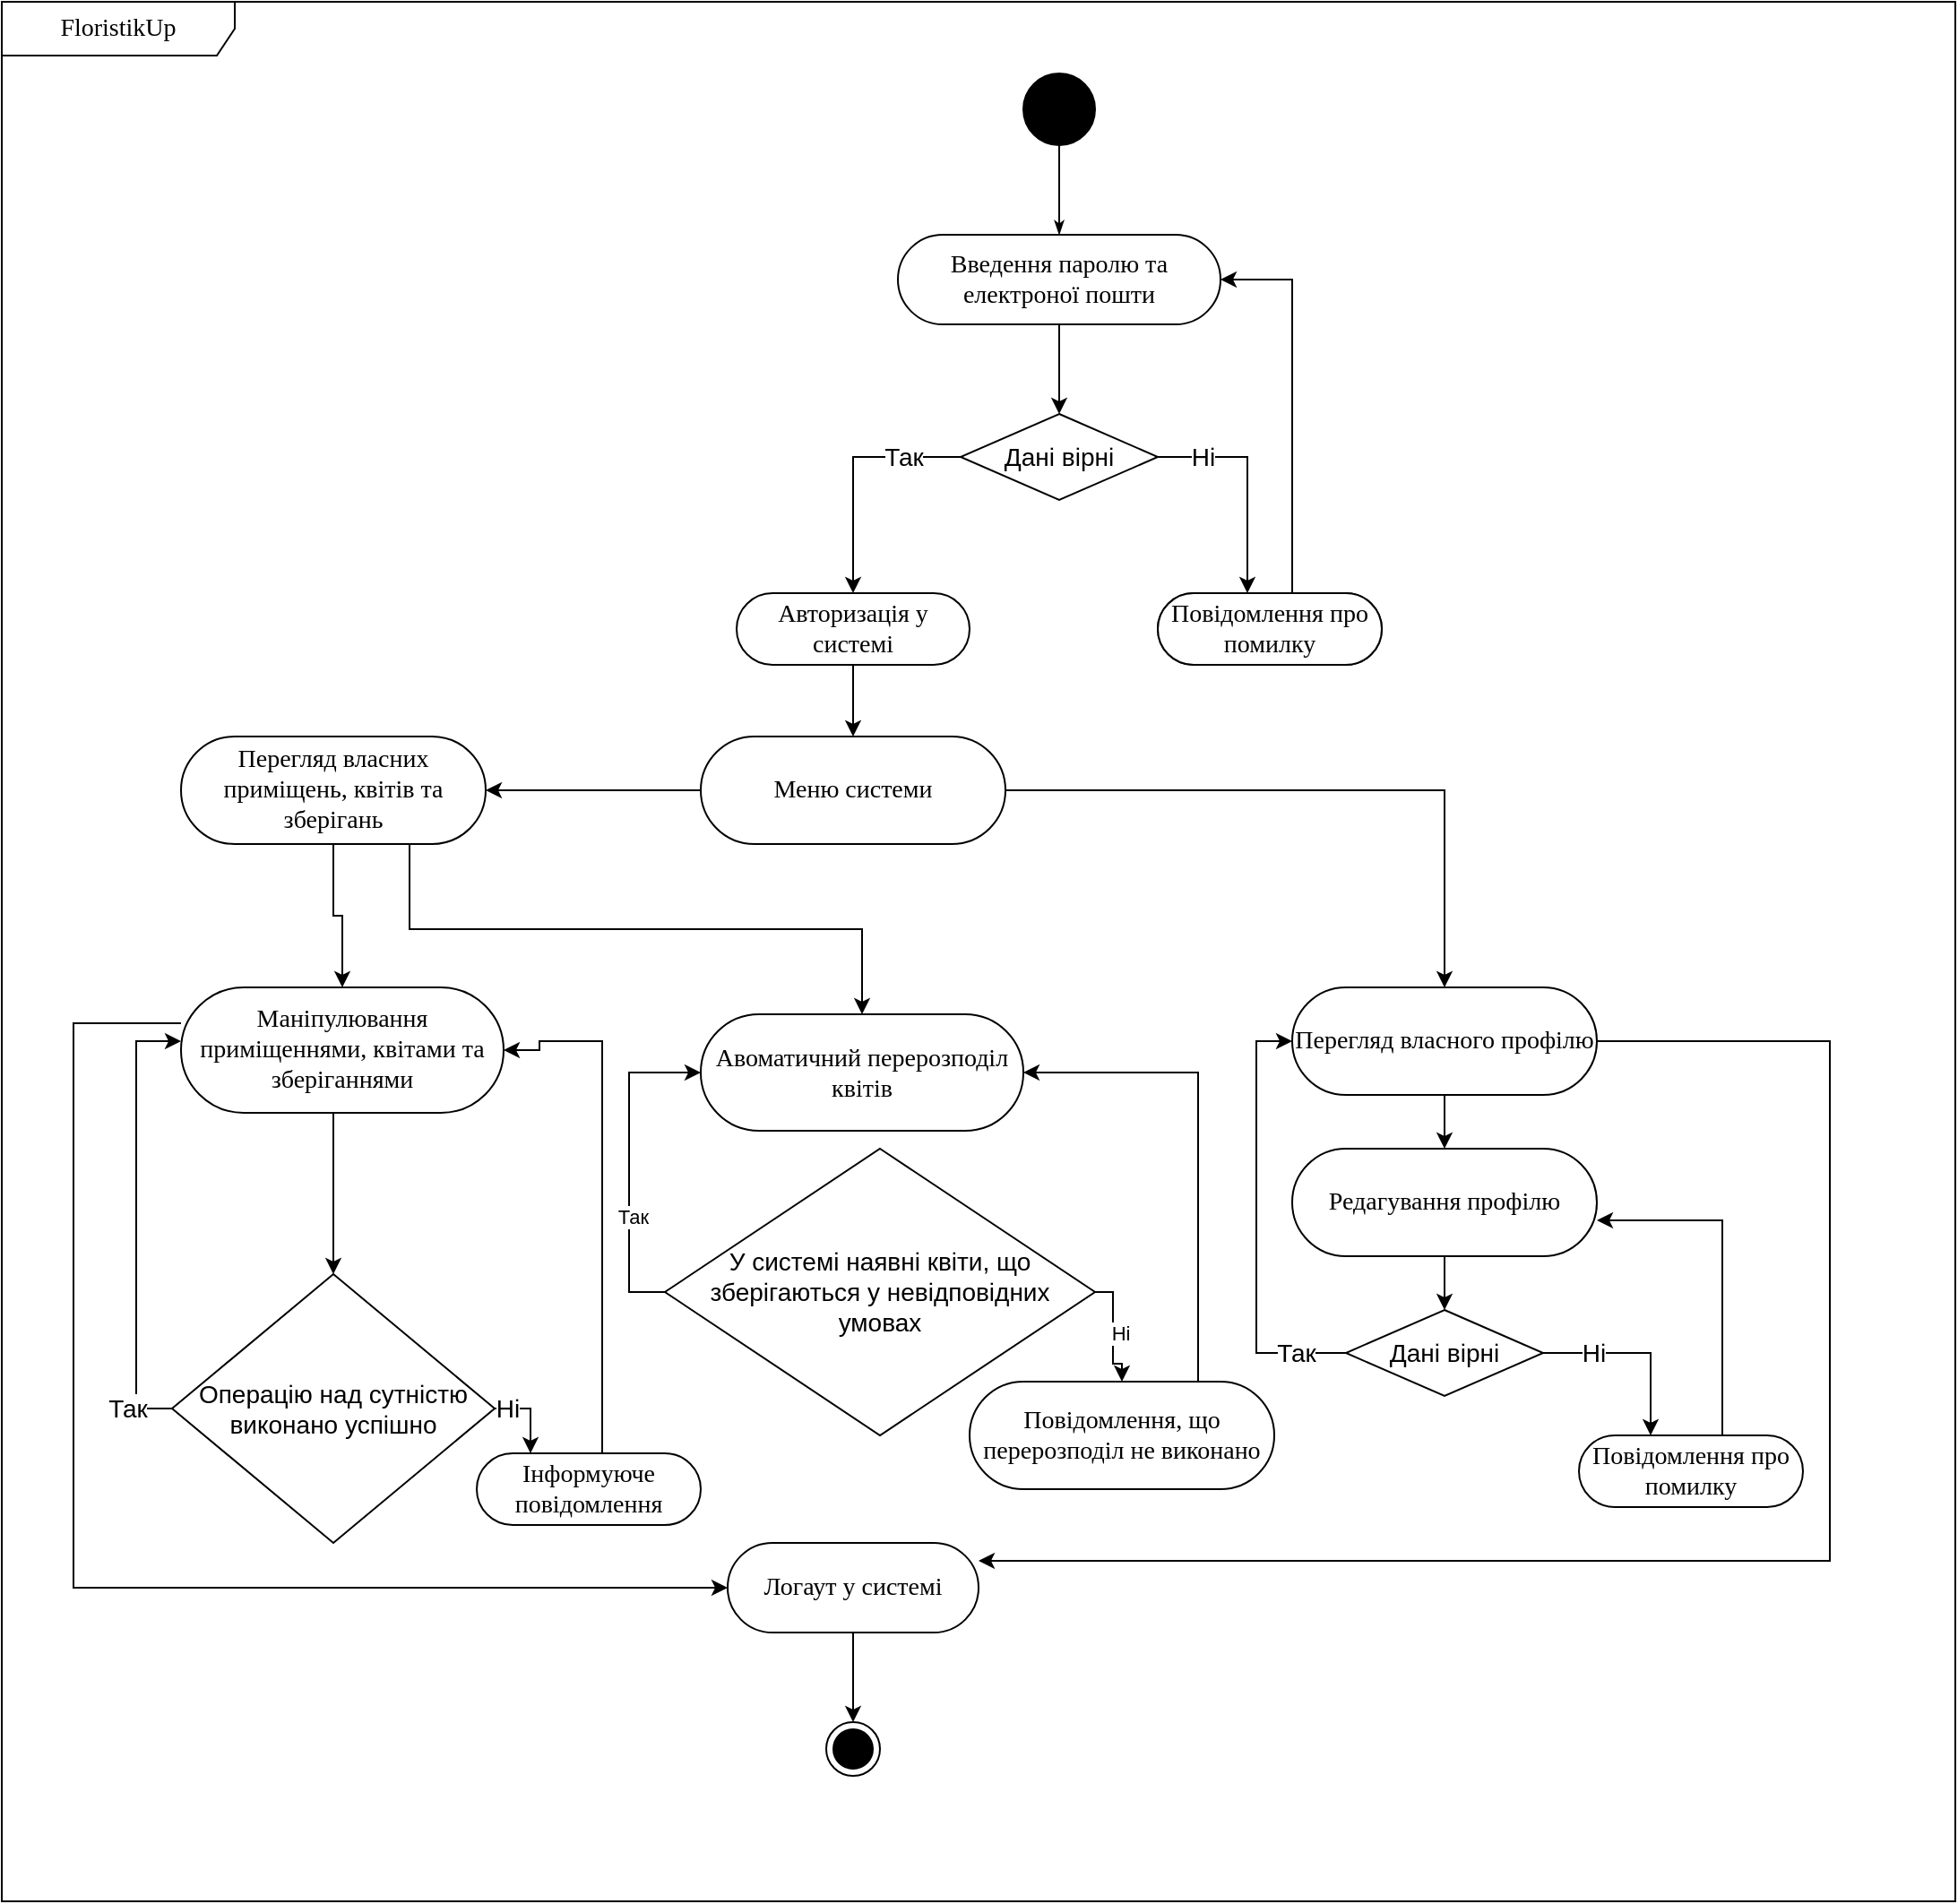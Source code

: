 <mxfile version="14.6.9" type="google"><diagram id="OdaPL60gjycrTcVD2qVi" name="Page-1"><mxGraphModel dx="1278" dy="580" grid="1" gridSize="10" guides="1" tooltips="1" connect="1" arrows="1" fold="1" page="1" pageScale="1" pageWidth="827" pageHeight="1169" math="0" shadow="0"><root><mxCell id="0"/><mxCell id="1" parent="0"/><mxCell id="_3J_I2pf_iDRa1giSWwF-2" value="&lt;font face=&quot;times new roman, serif&quot;&gt;&lt;span style=&quot;font-size: 14px&quot;&gt;FloristikUp&lt;/span&gt;&lt;/font&gt;" style="shape=umlFrame;whiteSpace=wrap;html=1;width=130;height=30;" parent="1" vertex="1"><mxGeometry x="540" y="20" width="1090" height="1060" as="geometry"/></mxCell><mxCell id="_3J_I2pf_iDRa1giSWwF-3" value="" style="ellipse;whiteSpace=wrap;html=1;rounded=0;shadow=0;comic=0;labelBackgroundColor=none;strokeWidth=1;fillColor=#000000;fontFamily=Verdana;fontSize=14;align=center;" parent="1" vertex="1"><mxGeometry x="1110.0" y="60" width="40" height="40" as="geometry"/></mxCell><mxCell id="_3J_I2pf_iDRa1giSWwF-4" style="edgeStyle=orthogonalEdgeStyle;rounded=0;orthogonalLoop=1;jettySize=auto;html=1;fontSize=14;fontStyle=0" parent="1" source="_3J_I2pf_iDRa1giSWwF-5" target="_3J_I2pf_iDRa1giSWwF-11" edge="1"><mxGeometry relative="1" as="geometry"/></mxCell><mxCell id="_3J_I2pf_iDRa1giSWwF-5" value="Введення паролю та електроної пошти" style="rounded=1;whiteSpace=wrap;html=1;shadow=0;comic=0;labelBackgroundColor=none;strokeWidth=1;fontFamily=Verdana;fontSize=14;align=center;arcSize=50;fontStyle=0" parent="1" vertex="1"><mxGeometry x="1040" y="150" width="180" height="50" as="geometry"/></mxCell><mxCell id="_3J_I2pf_iDRa1giSWwF-6" style="edgeStyle=orthogonalEdgeStyle;rounded=0;html=1;labelBackgroundColor=none;startArrow=none;startFill=0;startSize=5;endArrow=classicThin;endFill=1;endSize=5;jettySize=auto;orthogonalLoop=1;strokeWidth=1;fontFamily=Verdana;fontSize=14;fontStyle=0" parent="1" source="_3J_I2pf_iDRa1giSWwF-3" target="_3J_I2pf_iDRa1giSWwF-5" edge="1"><mxGeometry relative="1" as="geometry"/></mxCell><mxCell id="_3J_I2pf_iDRa1giSWwF-7" style="edgeStyle=orthogonalEdgeStyle;rounded=0;orthogonalLoop=1;jettySize=auto;html=1;fontSize=14;fontStyle=0" parent="1" source="_3J_I2pf_iDRa1giSWwF-11" target="_3J_I2pf_iDRa1giSWwF-13" edge="1"><mxGeometry relative="1" as="geometry"><Array as="points"><mxPoint x="1015.0" y="274"/></Array></mxGeometry></mxCell><mxCell id="_3J_I2pf_iDRa1giSWwF-8" value="Так" style="edgeLabel;html=1;align=center;verticalAlign=middle;resizable=0;points=[];fontSize=14;fontStyle=0" parent="_3J_I2pf_iDRa1giSWwF-7" vertex="1" connectable="0"><mxGeometry x="-0.341" relative="1" as="geometry"><mxPoint x="13" as="offset"/></mxGeometry></mxCell><mxCell id="_3J_I2pf_iDRa1giSWwF-9" style="edgeStyle=orthogonalEdgeStyle;rounded=0;orthogonalLoop=1;jettySize=auto;html=1;fontSize=14;fontStyle=0" parent="1" source="_3J_I2pf_iDRa1giSWwF-11" target="_3J_I2pf_iDRa1giSWwF-15" edge="1"><mxGeometry relative="1" as="geometry"><Array as="points"><mxPoint x="1235.0" y="274"/></Array></mxGeometry></mxCell><mxCell id="_3J_I2pf_iDRa1giSWwF-10" value="Ні" style="edgeLabel;html=1;align=center;verticalAlign=middle;resizable=0;points=[];fontSize=14;fontStyle=0" parent="_3J_I2pf_iDRa1giSWwF-9" vertex="1" connectable="0"><mxGeometry x="-0.315" relative="1" as="geometry"><mxPoint x="-18" as="offset"/></mxGeometry></mxCell><mxCell id="_3J_I2pf_iDRa1giSWwF-11" value="Дані вірні" style="rhombus;whiteSpace=wrap;html=1;fontSize=14;fontStyle=0" parent="1" vertex="1"><mxGeometry x="1075.0" y="250" width="110" height="48" as="geometry"/></mxCell><mxCell id="_3J_I2pf_iDRa1giSWwF-12" style="edgeStyle=orthogonalEdgeStyle;rounded=0;orthogonalLoop=1;jettySize=auto;html=1;exitX=0.5;exitY=1;exitDx=0;exitDy=0;" parent="1" edge="1"><mxGeometry relative="1" as="geometry"><mxPoint x="1015" y="490" as="targetPoint"/><mxPoint x="1015" y="480" as="sourcePoint"/></mxGeometry></mxCell><mxCell id="_3J_I2pf_iDRa1giSWwF-13" value="Авторизація у системі" style="rounded=1;whiteSpace=wrap;html=1;shadow=0;comic=0;labelBackgroundColor=none;strokeWidth=1;fontFamily=Verdana;fontSize=14;align=center;arcSize=50;fontStyle=0" parent="1" vertex="1"><mxGeometry x="950.0" y="350" width="130" height="40" as="geometry"/></mxCell><mxCell id="_3J_I2pf_iDRa1giSWwF-14" style="edgeStyle=orthogonalEdgeStyle;rounded=0;orthogonalLoop=1;jettySize=auto;html=1;fontSize=14;" parent="1" source="_3J_I2pf_iDRa1giSWwF-15" target="_3J_I2pf_iDRa1giSWwF-5" edge="1"><mxGeometry relative="1" as="geometry"><Array as="points"><mxPoint x="1260.0" y="175"/></Array></mxGeometry></mxCell><mxCell id="_3J_I2pf_iDRa1giSWwF-15" value="Повідомлення про помилку" style="rounded=1;whiteSpace=wrap;html=1;shadow=0;comic=0;labelBackgroundColor=none;strokeWidth=1;fontFamily=Verdana;fontSize=14;align=center;arcSize=50;fontStyle=0" parent="1" vertex="1"><mxGeometry x="1185.0" y="350" width="125" height="40" as="geometry"/></mxCell><mxCell id="_3J_I2pf_iDRa1giSWwF-16" style="edgeStyle=orthogonalEdgeStyle;rounded=0;orthogonalLoop=1;jettySize=auto;html=1;exitX=0;exitY=0.5;exitDx=0;exitDy=0;entryX=1;entryY=0.5;entryDx=0;entryDy=0;" parent="1" source="_3J_I2pf_iDRa1giSWwF-18" target="_3J_I2pf_iDRa1giSWwF-56" edge="1"><mxGeometry relative="1" as="geometry"/></mxCell><mxCell id="_3J_I2pf_iDRa1giSWwF-17" style="edgeStyle=orthogonalEdgeStyle;rounded=0;orthogonalLoop=1;jettySize=auto;html=1;exitX=1;exitY=0.5;exitDx=0;exitDy=0;" parent="1" source="_3J_I2pf_iDRa1giSWwF-18" target="_3J_I2pf_iDRa1giSWwF-25" edge="1"><mxGeometry relative="1" as="geometry"/></mxCell><mxCell id="_3J_I2pf_iDRa1giSWwF-18" value="&lt;font style=&quot;font-size: 14px&quot;&gt;Меню системи&lt;/font&gt;" style="rounded=1;whiteSpace=wrap;html=1;shadow=0;comic=0;labelBackgroundColor=none;strokeWidth=1;fontFamily=Verdana;fontSize=14;align=center;arcSize=50;fontStyle=0" parent="1" vertex="1"><mxGeometry x="930.0" y="430" width="170" height="60" as="geometry"/></mxCell><mxCell id="_3J_I2pf_iDRa1giSWwF-19" value="Повідомлення про помилку" style="rounded=1;whiteSpace=wrap;html=1;shadow=0;comic=0;labelBackgroundColor=none;strokeWidth=1;fontFamily=Verdana;fontSize=14;align=center;arcSize=50;fontStyle=0" parent="1" vertex="1"><mxGeometry x="1185.0" y="350" width="125" height="40" as="geometry"/></mxCell><mxCell id="_3J_I2pf_iDRa1giSWwF-20" style="edgeStyle=orthogonalEdgeStyle;rounded=0;orthogonalLoop=1;jettySize=auto;html=1;fontSize=14;entryX=0.5;entryY=0;entryDx=0;entryDy=0;" parent="1" source="_3J_I2pf_iDRa1giSWwF-22" target="_3J_I2pf_iDRa1giSWwF-35" edge="1"><mxGeometry relative="1" as="geometry"><mxPoint x="725" y="660" as="targetPoint"/><Array as="points"><mxPoint x="725" y="730"/></Array></mxGeometry></mxCell><mxCell id="_3J_I2pf_iDRa1giSWwF-21" style="edgeStyle=orthogonalEdgeStyle;rounded=0;orthogonalLoop=1;jettySize=auto;html=1;fontSize=14;" parent="1" source="_3J_I2pf_iDRa1giSWwF-22" target="_3J_I2pf_iDRa1giSWwF-43" edge="1"><mxGeometry relative="1" as="geometry"><Array as="points"><mxPoint x="580.0" y="590"/><mxPoint x="580.0" y="905"/></Array></mxGeometry></mxCell><mxCell id="_3J_I2pf_iDRa1giSWwF-22" value="&lt;font style=&quot;font-size: 14px&quot;&gt;Маніпулювання приміщеннями, квітами та зберіганнями&lt;/font&gt;" style="rounded=1;whiteSpace=wrap;html=1;shadow=0;comic=0;labelBackgroundColor=none;strokeWidth=1;fontFamily=Verdana;fontSize=14;align=center;arcSize=50;fontStyle=0" parent="1" vertex="1"><mxGeometry x="640" y="570" width="180" height="70" as="geometry"/></mxCell><mxCell id="_3J_I2pf_iDRa1giSWwF-23" style="edgeStyle=orthogonalEdgeStyle;rounded=0;orthogonalLoop=1;jettySize=auto;html=1;fontSize=14;" parent="1" source="_3J_I2pf_iDRa1giSWwF-25" target="_3J_I2pf_iDRa1giSWwF-27" edge="1"><mxGeometry relative="1" as="geometry"/></mxCell><mxCell id="_3J_I2pf_iDRa1giSWwF-24" style="edgeStyle=orthogonalEdgeStyle;rounded=0;orthogonalLoop=1;jettySize=auto;html=1;fontSize=14;" parent="1" source="_3J_I2pf_iDRa1giSWwF-25" target="_3J_I2pf_iDRa1giSWwF-43" edge="1"><mxGeometry relative="1" as="geometry"><Array as="points"><mxPoint x="1560.0" y="600"/><mxPoint x="1560.0" y="890"/></Array></mxGeometry></mxCell><mxCell id="_3J_I2pf_iDRa1giSWwF-25" value="Перегляд власного профілю" style="rounded=1;whiteSpace=wrap;html=1;shadow=0;comic=0;labelBackgroundColor=none;strokeWidth=1;fontFamily=Verdana;fontSize=14;align=center;arcSize=50;fontStyle=0" parent="1" vertex="1"><mxGeometry x="1260.0" y="570" width="170" height="60" as="geometry"/></mxCell><mxCell id="_3J_I2pf_iDRa1giSWwF-26" style="edgeStyle=orthogonalEdgeStyle;rounded=0;orthogonalLoop=1;jettySize=auto;html=1;fontSize=14;" parent="1" source="_3J_I2pf_iDRa1giSWwF-27" target="_3J_I2pf_iDRa1giSWwF-28" edge="1"><mxGeometry relative="1" as="geometry"/></mxCell><mxCell id="_3J_I2pf_iDRa1giSWwF-27" value="Редагування профілю" style="rounded=1;whiteSpace=wrap;html=1;shadow=0;comic=0;labelBackgroundColor=none;strokeWidth=1;fontFamily=Verdana;fontSize=14;align=center;arcSize=50;fontStyle=0" parent="1" vertex="1"><mxGeometry x="1260.0" y="660" width="170" height="60" as="geometry"/></mxCell><mxCell id="_3J_I2pf_iDRa1giSWwF-28" value="Дані вірні" style="rhombus;whiteSpace=wrap;html=1;fontSize=14;fontStyle=0" parent="1" vertex="1"><mxGeometry x="1290.0" y="750" width="110" height="48" as="geometry"/></mxCell><mxCell id="_3J_I2pf_iDRa1giSWwF-29" style="edgeStyle=orthogonalEdgeStyle;rounded=0;orthogonalLoop=1;jettySize=auto;html=1;fontSize=14;fontStyle=0" parent="1" source="_3J_I2pf_iDRa1giSWwF-28" target="_3J_I2pf_iDRa1giSWwF-32" edge="1"><mxGeometry relative="1" as="geometry"><mxPoint x="1190.0" y="759" as="sourcePoint"/><mxPoint x="1240" y="835" as="targetPoint"/><Array as="points"><mxPoint x="1460.0" y="774"/></Array></mxGeometry></mxCell><mxCell id="_3J_I2pf_iDRa1giSWwF-30" value="Ні" style="edgeLabel;html=1;align=center;verticalAlign=middle;resizable=0;points=[];fontSize=14;fontStyle=0" parent="_3J_I2pf_iDRa1giSWwF-29" vertex="1" connectable="0"><mxGeometry x="-0.315" relative="1" as="geometry"><mxPoint x="-8.98" y="0.06" as="offset"/></mxGeometry></mxCell><mxCell id="_3J_I2pf_iDRa1giSWwF-31" style="edgeStyle=orthogonalEdgeStyle;rounded=0;orthogonalLoop=1;jettySize=auto;html=1;fontSize=14;" parent="1" source="_3J_I2pf_iDRa1giSWwF-32" target="_3J_I2pf_iDRa1giSWwF-27" edge="1"><mxGeometry relative="1" as="geometry"><mxPoint x="1265" y="835" as="sourcePoint"/><mxPoint x="1085.0" y="660" as="targetPoint"/><Array as="points"><mxPoint x="1500.0" y="700"/></Array></mxGeometry></mxCell><mxCell id="_3J_I2pf_iDRa1giSWwF-32" value="Повідомлення про помилку" style="rounded=1;whiteSpace=wrap;html=1;shadow=0;comic=0;labelBackgroundColor=none;strokeWidth=1;fontFamily=Verdana;fontSize=14;align=center;arcSize=50;fontStyle=0" parent="1" vertex="1"><mxGeometry x="1420.0" y="820" width="125" height="40" as="geometry"/></mxCell><mxCell id="_3J_I2pf_iDRa1giSWwF-33" style="edgeStyle=orthogonalEdgeStyle;rounded=0;orthogonalLoop=1;jettySize=auto;html=1;fontSize=14;" parent="1" source="_3J_I2pf_iDRa1giSWwF-28" target="_3J_I2pf_iDRa1giSWwF-25" edge="1"><mxGeometry relative="1" as="geometry"><mxPoint x="920.0" y="580" as="targetPoint"/><Array as="points"><mxPoint x="1240.0" y="774"/><mxPoint x="1240.0" y="600"/></Array></mxGeometry></mxCell><mxCell id="_3J_I2pf_iDRa1giSWwF-34" value="Так" style="edgeLabel;html=1;align=center;verticalAlign=middle;resizable=0;points=[];fontSize=14;" parent="_3J_I2pf_iDRa1giSWwF-33" vertex="1" connectable="0"><mxGeometry x="-0.848" y="2" relative="1" as="geometry"><mxPoint x="-10.13" y="-1.94" as="offset"/></mxGeometry></mxCell><mxCell id="_3J_I2pf_iDRa1giSWwF-35" value="Операцію над сутністю виконано успішно" style="rhombus;whiteSpace=wrap;html=1;fontSize=14;fontStyle=0" parent="1" vertex="1"><mxGeometry x="635" y="730" width="180" height="150" as="geometry"/></mxCell><mxCell id="_3J_I2pf_iDRa1giSWwF-36" style="edgeStyle=orthogonalEdgeStyle;rounded=0;orthogonalLoop=1;jettySize=auto;html=1;fontSize=14;fontStyle=0" parent="1" source="_3J_I2pf_iDRa1giSWwF-35" target="_3J_I2pf_iDRa1giSWwF-39" edge="1"><mxGeometry relative="1" as="geometry"><mxPoint x="565.0" y="759" as="sourcePoint"/><mxPoint x="615.0" y="835" as="targetPoint"/><Array as="points"><mxPoint x="835" y="805"/></Array></mxGeometry></mxCell><mxCell id="_3J_I2pf_iDRa1giSWwF-37" value="Ні" style="edgeLabel;html=1;align=center;verticalAlign=middle;resizable=0;points=[];fontSize=14;fontStyle=0" parent="_3J_I2pf_iDRa1giSWwF-36" vertex="1" connectable="0"><mxGeometry x="-0.315" relative="1" as="geometry"><mxPoint x="-8.98" y="0.06" as="offset"/></mxGeometry></mxCell><mxCell id="_3J_I2pf_iDRa1giSWwF-38" style="edgeStyle=orthogonalEdgeStyle;rounded=0;orthogonalLoop=1;jettySize=auto;html=1;fontSize=14;entryX=1;entryY=0.5;entryDx=0;entryDy=0;" parent="1" source="_3J_I2pf_iDRa1giSWwF-39" edge="1" target="_3J_I2pf_iDRa1giSWwF-22"><mxGeometry relative="1" as="geometry"><mxPoint x="640.0" y="835" as="sourcePoint"/><mxPoint x="810" y="600" as="targetPoint"/><Array as="points"><mxPoint x="875" y="600"/><mxPoint x="840" y="600"/><mxPoint x="840" y="605"/></Array></mxGeometry></mxCell><mxCell id="_3J_I2pf_iDRa1giSWwF-39" value="Інформуюче&lt;br&gt;повідомлення" style="rounded=1;whiteSpace=wrap;html=1;shadow=0;comic=0;labelBackgroundColor=none;strokeWidth=1;fontFamily=Verdana;fontSize=14;align=center;arcSize=50;fontStyle=0" parent="1" vertex="1"><mxGeometry x="805.0" y="830" width="125" height="40" as="geometry"/></mxCell><mxCell id="_3J_I2pf_iDRa1giSWwF-40" style="edgeStyle=orthogonalEdgeStyle;rounded=0;orthogonalLoop=1;jettySize=auto;html=1;fontSize=14;" parent="1" source="_3J_I2pf_iDRa1giSWwF-35" target="_3J_I2pf_iDRa1giSWwF-22" edge="1"><mxGeometry relative="1" as="geometry"><mxPoint x="295.0" y="580" as="targetPoint"/><Array as="points"><mxPoint x="615" y="805"/><mxPoint x="615" y="600"/></Array></mxGeometry></mxCell><mxCell id="_3J_I2pf_iDRa1giSWwF-41" value="Так" style="edgeLabel;html=1;align=center;verticalAlign=middle;resizable=0;points=[];fontSize=14;" parent="_3J_I2pf_iDRa1giSWwF-40" vertex="1" connectable="0"><mxGeometry x="-0.848" y="2" relative="1" as="geometry"><mxPoint x="-6.13" y="-1.94" as="offset"/></mxGeometry></mxCell><mxCell id="_3J_I2pf_iDRa1giSWwF-42" value="" style="ellipse;html=1;shape=endState;fillColor=#000000;rounded=1;shadow=0;comic=0;labelBackgroundColor=none;fontFamily=Verdana;fontSize=14;fontColor=#000000;align=center;" parent="1" vertex="1"><mxGeometry x="1000.0" y="980" width="30" height="30" as="geometry"/></mxCell><mxCell id="_3J_I2pf_iDRa1giSWwF-43" value="Логаут у системі" style="rounded=1;whiteSpace=wrap;html=1;shadow=0;comic=0;labelBackgroundColor=none;strokeWidth=1;fontFamily=Verdana;fontSize=14;align=center;arcSize=50;fontStyle=0" parent="1" vertex="1"><mxGeometry x="945.0" y="880" width="140" height="50" as="geometry"/></mxCell><mxCell id="_3J_I2pf_iDRa1giSWwF-44" style="edgeStyle=orthogonalEdgeStyle;rounded=0;orthogonalLoop=1;jettySize=auto;html=1;fontSize=14;entryX=0.5;entryY=0;entryDx=0;entryDy=0;" parent="1" source="_3J_I2pf_iDRa1giSWwF-43" target="_3J_I2pf_iDRa1giSWwF-42" edge="1"><mxGeometry relative="1" as="geometry"><mxPoint x="675.0" y="900" as="targetPoint"/></mxGeometry></mxCell><mxCell id="_3J_I2pf_iDRa1giSWwF-45" value="Авоматичний перерозподіл квітів" style="rounded=1;whiteSpace=wrap;html=1;shadow=0;comic=0;labelBackgroundColor=none;strokeWidth=1;fontFamily=Verdana;fontSize=14;align=center;arcSize=50;fontStyle=0" parent="1" vertex="1"><mxGeometry x="930" y="585" width="180" height="65" as="geometry"/></mxCell><mxCell id="_3J_I2pf_iDRa1giSWwF-46" style="edgeStyle=orthogonalEdgeStyle;rounded=0;orthogonalLoop=1;jettySize=auto;html=1;exitX=0;exitY=0.5;exitDx=0;exitDy=0;entryX=0;entryY=0.5;entryDx=0;entryDy=0;" parent="1" source="_3J_I2pf_iDRa1giSWwF-50" target="_3J_I2pf_iDRa1giSWwF-45" edge="1"><mxGeometry relative="1" as="geometry"/></mxCell><mxCell id="_3J_I2pf_iDRa1giSWwF-47" value="Так" style="edgeLabel;html=1;align=center;verticalAlign=middle;resizable=0;points=[];" parent="_3J_I2pf_iDRa1giSWwF-46" vertex="1" connectable="0"><mxGeometry x="-0.322" y="-2" relative="1" as="geometry"><mxPoint as="offset"/></mxGeometry></mxCell><mxCell id="_3J_I2pf_iDRa1giSWwF-48" style="edgeStyle=orthogonalEdgeStyle;rounded=0;orthogonalLoop=1;jettySize=auto;html=1;exitX=1;exitY=0.5;exitDx=0;exitDy=0;entryX=0.5;entryY=0;entryDx=0;entryDy=0;" parent="1" source="_3J_I2pf_iDRa1giSWwF-50" target="_3J_I2pf_iDRa1giSWwF-52" edge="1"><mxGeometry relative="1" as="geometry"><mxPoint x="1160" y="770" as="targetPoint"/><Array as="points"><mxPoint x="1160" y="740"/><mxPoint x="1160" y="780"/><mxPoint x="1165" y="780"/></Array></mxGeometry></mxCell><mxCell id="_3J_I2pf_iDRa1giSWwF-49" value="Ні" style="edgeLabel;html=1;align=center;verticalAlign=middle;resizable=0;points=[];" parent="_3J_I2pf_iDRa1giSWwF-48" vertex="1" connectable="0"><mxGeometry x="0.014" y="4" relative="1" as="geometry"><mxPoint as="offset"/></mxGeometry></mxCell><mxCell id="_3J_I2pf_iDRa1giSWwF-50" value="У системі наявні квіти, що зберігаються у невідповідних умовах" style="rhombus;whiteSpace=wrap;html=1;fontSize=14;fontStyle=0" parent="1" vertex="1"><mxGeometry x="910" y="660" width="240" height="160" as="geometry"/></mxCell><mxCell id="_3J_I2pf_iDRa1giSWwF-51" style="edgeStyle=orthogonalEdgeStyle;rounded=0;orthogonalLoop=1;jettySize=auto;html=1;exitX=0.75;exitY=0;exitDx=0;exitDy=0;entryX=1;entryY=0.5;entryDx=0;entryDy=0;" parent="1" source="_3J_I2pf_iDRa1giSWwF-52" target="_3J_I2pf_iDRa1giSWwF-45" edge="1"><mxGeometry relative="1" as="geometry"/></mxCell><mxCell id="_3J_I2pf_iDRa1giSWwF-52" value="&lt;font style=&quot;font-size: 14px&quot;&gt;Повідомлення, що перерозподіл не виконано&lt;/font&gt;" style="rounded=1;whiteSpace=wrap;html=1;shadow=0;comic=0;labelBackgroundColor=none;strokeWidth=1;fontFamily=Verdana;fontSize=14;align=center;arcSize=50;fontStyle=0" parent="1" vertex="1"><mxGeometry x="1080" y="790" width="170" height="60" as="geometry"/></mxCell><mxCell id="_3J_I2pf_iDRa1giSWwF-53" style="edgeStyle=orthogonalEdgeStyle;rounded=0;orthogonalLoop=1;jettySize=auto;html=1;exitX=0.5;exitY=1;exitDx=0;exitDy=0;entryX=0.5;entryY=0;entryDx=0;entryDy=0;" parent="1" source="_3J_I2pf_iDRa1giSWwF-13" target="_3J_I2pf_iDRa1giSWwF-18" edge="1"><mxGeometry relative="1" as="geometry"><mxPoint x="1015" y="420" as="targetPoint"/><mxPoint x="1015" y="390" as="sourcePoint"/></mxGeometry></mxCell><mxCell id="_3J_I2pf_iDRa1giSWwF-54" style="edgeStyle=orthogonalEdgeStyle;rounded=0;orthogonalLoop=1;jettySize=auto;html=1;exitX=0.5;exitY=1;exitDx=0;exitDy=0;entryX=0.5;entryY=0;entryDx=0;entryDy=0;" parent="1" source="_3J_I2pf_iDRa1giSWwF-56" target="_3J_I2pf_iDRa1giSWwF-22" edge="1"><mxGeometry relative="1" as="geometry"/></mxCell><mxCell id="_3J_I2pf_iDRa1giSWwF-55" style="edgeStyle=orthogonalEdgeStyle;rounded=0;orthogonalLoop=1;jettySize=auto;html=1;exitX=0.75;exitY=1;exitDx=0;exitDy=0;entryX=0.5;entryY=0;entryDx=0;entryDy=0;" parent="1" source="_3J_I2pf_iDRa1giSWwF-56" target="_3J_I2pf_iDRa1giSWwF-45" edge="1"><mxGeometry relative="1" as="geometry"/></mxCell><mxCell id="_3J_I2pf_iDRa1giSWwF-56" value="&lt;font style=&quot;font-size: 14px&quot;&gt;Перегляд власних приміщень, квітів та зберігань&lt;/font&gt;" style="rounded=1;whiteSpace=wrap;html=1;shadow=0;comic=0;labelBackgroundColor=none;strokeWidth=1;fontFamily=Verdana;fontSize=14;align=center;arcSize=50;fontStyle=0" parent="1" vertex="1"><mxGeometry x="640.0" y="430" width="170" height="60" as="geometry"/></mxCell></root></mxGraphModel></diagram></mxfile>